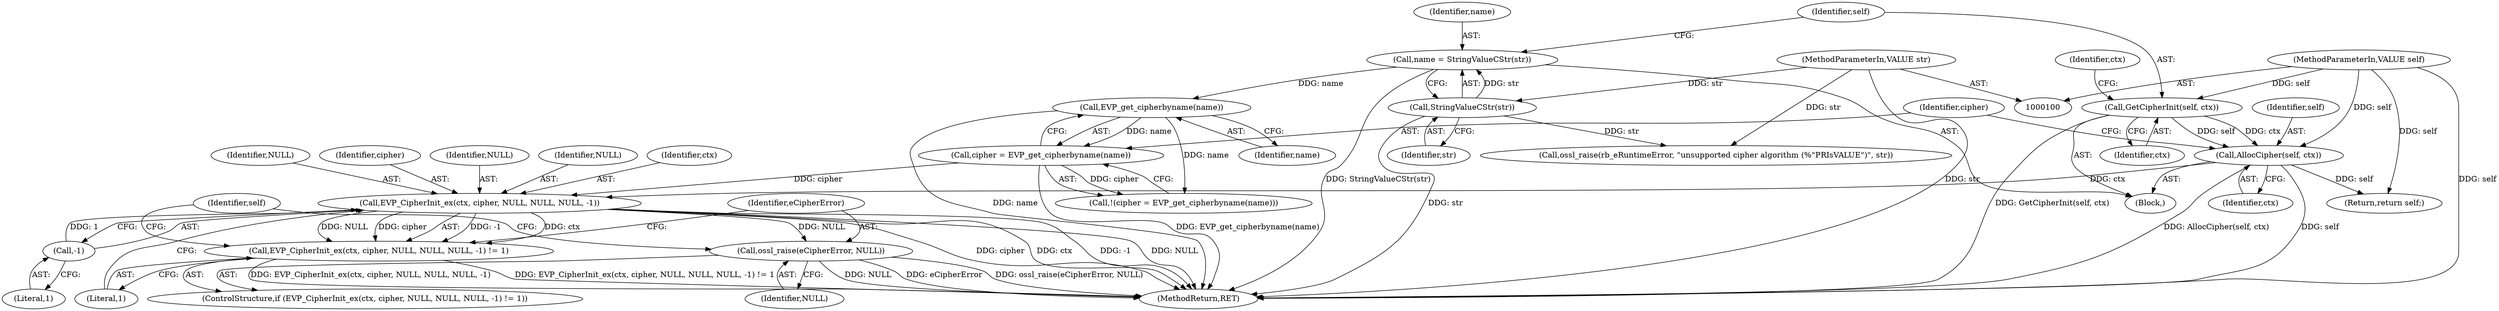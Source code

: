 digraph "0_openssl_8108e0a6db133f3375608303fdd2083eb5115062_1@pointer" {
"1000136" [label="(Call,EVP_CipherInit_ex(ctx, cipher, NULL, NULL, NULL, -1))"];
"1000120" [label="(Call,AllocCipher(self, ctx))"];
"1000111" [label="(Call,GetCipherInit(self, ctx))"];
"1000101" [label="(MethodParameterIn,VALUE self)"];
"1000125" [label="(Call,cipher = EVP_get_cipherbyname(name))"];
"1000127" [label="(Call,EVP_get_cipherbyname(name))"];
"1000107" [label="(Call,name = StringValueCStr(str))"];
"1000109" [label="(Call,StringValueCStr(str))"];
"1000102" [label="(MethodParameterIn,VALUE str)"];
"1000142" [label="(Call,-1)"];
"1000135" [label="(Call,EVP_CipherInit_ex(ctx, cipher, NULL, NULL, NULL, -1) != 1)"];
"1000145" [label="(Call,ossl_raise(eCipherError, NULL))"];
"1000143" [label="(Literal,1)"];
"1000125" [label="(Call,cipher = EVP_get_cipherbyname(name))"];
"1000148" [label="(Return,return self;)"];
"1000146" [label="(Identifier,eCipherError)"];
"1000140" [label="(Identifier,NULL)"];
"1000103" [label="(Block,)"];
"1000139" [label="(Identifier,NULL)"];
"1000130" [label="(Call,ossl_raise(rb_eRuntimeError, \"unsupported cipher algorithm (%\"PRIsVALUE\")\", str))"];
"1000124" [label="(Call,!(cipher = EVP_get_cipherbyname(name)))"];
"1000145" [label="(Call,ossl_raise(eCipherError, NULL))"];
"1000111" [label="(Call,GetCipherInit(self, ctx))"];
"1000149" [label="(Identifier,self)"];
"1000128" [label="(Identifier,name)"];
"1000142" [label="(Call,-1)"];
"1000135" [label="(Call,EVP_CipherInit_ex(ctx, cipher, NULL, NULL, NULL, -1) != 1)"];
"1000136" [label="(Call,EVP_CipherInit_ex(ctx, cipher, NULL, NULL, NULL, -1))"];
"1000150" [label="(MethodReturn,RET)"];
"1000101" [label="(MethodParameterIn,VALUE self)"];
"1000137" [label="(Identifier,ctx)"];
"1000127" [label="(Call,EVP_get_cipherbyname(name))"];
"1000112" [label="(Identifier,self)"];
"1000134" [label="(ControlStructure,if (EVP_CipherInit_ex(ctx, cipher, NULL, NULL, NULL, -1) != 1))"];
"1000121" [label="(Identifier,self)"];
"1000120" [label="(Call,AllocCipher(self, ctx))"];
"1000141" [label="(Identifier,NULL)"];
"1000102" [label="(MethodParameterIn,VALUE str)"];
"1000107" [label="(Call,name = StringValueCStr(str))"];
"1000122" [label="(Identifier,ctx)"];
"1000109" [label="(Call,StringValueCStr(str))"];
"1000138" [label="(Identifier,cipher)"];
"1000108" [label="(Identifier,name)"];
"1000110" [label="(Identifier,str)"];
"1000147" [label="(Identifier,NULL)"];
"1000115" [label="(Identifier,ctx)"];
"1000144" [label="(Literal,1)"];
"1000113" [label="(Identifier,ctx)"];
"1000126" [label="(Identifier,cipher)"];
"1000136" -> "1000135"  [label="AST: "];
"1000136" -> "1000142"  [label="CFG: "];
"1000137" -> "1000136"  [label="AST: "];
"1000138" -> "1000136"  [label="AST: "];
"1000139" -> "1000136"  [label="AST: "];
"1000140" -> "1000136"  [label="AST: "];
"1000141" -> "1000136"  [label="AST: "];
"1000142" -> "1000136"  [label="AST: "];
"1000144" -> "1000136"  [label="CFG: "];
"1000136" -> "1000150"  [label="DDG: -1"];
"1000136" -> "1000150"  [label="DDG: NULL"];
"1000136" -> "1000150"  [label="DDG: cipher"];
"1000136" -> "1000150"  [label="DDG: ctx"];
"1000136" -> "1000135"  [label="DDG: -1"];
"1000136" -> "1000135"  [label="DDG: ctx"];
"1000136" -> "1000135"  [label="DDG: NULL"];
"1000136" -> "1000135"  [label="DDG: cipher"];
"1000120" -> "1000136"  [label="DDG: ctx"];
"1000125" -> "1000136"  [label="DDG: cipher"];
"1000142" -> "1000136"  [label="DDG: 1"];
"1000136" -> "1000145"  [label="DDG: NULL"];
"1000120" -> "1000103"  [label="AST: "];
"1000120" -> "1000122"  [label="CFG: "];
"1000121" -> "1000120"  [label="AST: "];
"1000122" -> "1000120"  [label="AST: "];
"1000126" -> "1000120"  [label="CFG: "];
"1000120" -> "1000150"  [label="DDG: self"];
"1000120" -> "1000150"  [label="DDG: AllocCipher(self, ctx)"];
"1000111" -> "1000120"  [label="DDG: self"];
"1000111" -> "1000120"  [label="DDG: ctx"];
"1000101" -> "1000120"  [label="DDG: self"];
"1000120" -> "1000148"  [label="DDG: self"];
"1000111" -> "1000103"  [label="AST: "];
"1000111" -> "1000113"  [label="CFG: "];
"1000112" -> "1000111"  [label="AST: "];
"1000113" -> "1000111"  [label="AST: "];
"1000115" -> "1000111"  [label="CFG: "];
"1000111" -> "1000150"  [label="DDG: GetCipherInit(self, ctx)"];
"1000101" -> "1000111"  [label="DDG: self"];
"1000101" -> "1000100"  [label="AST: "];
"1000101" -> "1000150"  [label="DDG: self"];
"1000101" -> "1000148"  [label="DDG: self"];
"1000125" -> "1000124"  [label="AST: "];
"1000125" -> "1000127"  [label="CFG: "];
"1000126" -> "1000125"  [label="AST: "];
"1000127" -> "1000125"  [label="AST: "];
"1000124" -> "1000125"  [label="CFG: "];
"1000125" -> "1000150"  [label="DDG: EVP_get_cipherbyname(name)"];
"1000125" -> "1000124"  [label="DDG: cipher"];
"1000127" -> "1000125"  [label="DDG: name"];
"1000127" -> "1000128"  [label="CFG: "];
"1000128" -> "1000127"  [label="AST: "];
"1000127" -> "1000150"  [label="DDG: name"];
"1000127" -> "1000124"  [label="DDG: name"];
"1000107" -> "1000127"  [label="DDG: name"];
"1000107" -> "1000103"  [label="AST: "];
"1000107" -> "1000109"  [label="CFG: "];
"1000108" -> "1000107"  [label="AST: "];
"1000109" -> "1000107"  [label="AST: "];
"1000112" -> "1000107"  [label="CFG: "];
"1000107" -> "1000150"  [label="DDG: StringValueCStr(str)"];
"1000109" -> "1000107"  [label="DDG: str"];
"1000109" -> "1000110"  [label="CFG: "];
"1000110" -> "1000109"  [label="AST: "];
"1000109" -> "1000150"  [label="DDG: str"];
"1000102" -> "1000109"  [label="DDG: str"];
"1000109" -> "1000130"  [label="DDG: str"];
"1000102" -> "1000100"  [label="AST: "];
"1000102" -> "1000150"  [label="DDG: str"];
"1000102" -> "1000130"  [label="DDG: str"];
"1000142" -> "1000143"  [label="CFG: "];
"1000143" -> "1000142"  [label="AST: "];
"1000135" -> "1000134"  [label="AST: "];
"1000135" -> "1000144"  [label="CFG: "];
"1000144" -> "1000135"  [label="AST: "];
"1000146" -> "1000135"  [label="CFG: "];
"1000149" -> "1000135"  [label="CFG: "];
"1000135" -> "1000150"  [label="DDG: EVP_CipherInit_ex(ctx, cipher, NULL, NULL, NULL, -1) != 1"];
"1000135" -> "1000150"  [label="DDG: EVP_CipherInit_ex(ctx, cipher, NULL, NULL, NULL, -1)"];
"1000145" -> "1000134"  [label="AST: "];
"1000145" -> "1000147"  [label="CFG: "];
"1000146" -> "1000145"  [label="AST: "];
"1000147" -> "1000145"  [label="AST: "];
"1000149" -> "1000145"  [label="CFG: "];
"1000145" -> "1000150"  [label="DDG: eCipherError"];
"1000145" -> "1000150"  [label="DDG: ossl_raise(eCipherError, NULL)"];
"1000145" -> "1000150"  [label="DDG: NULL"];
}
